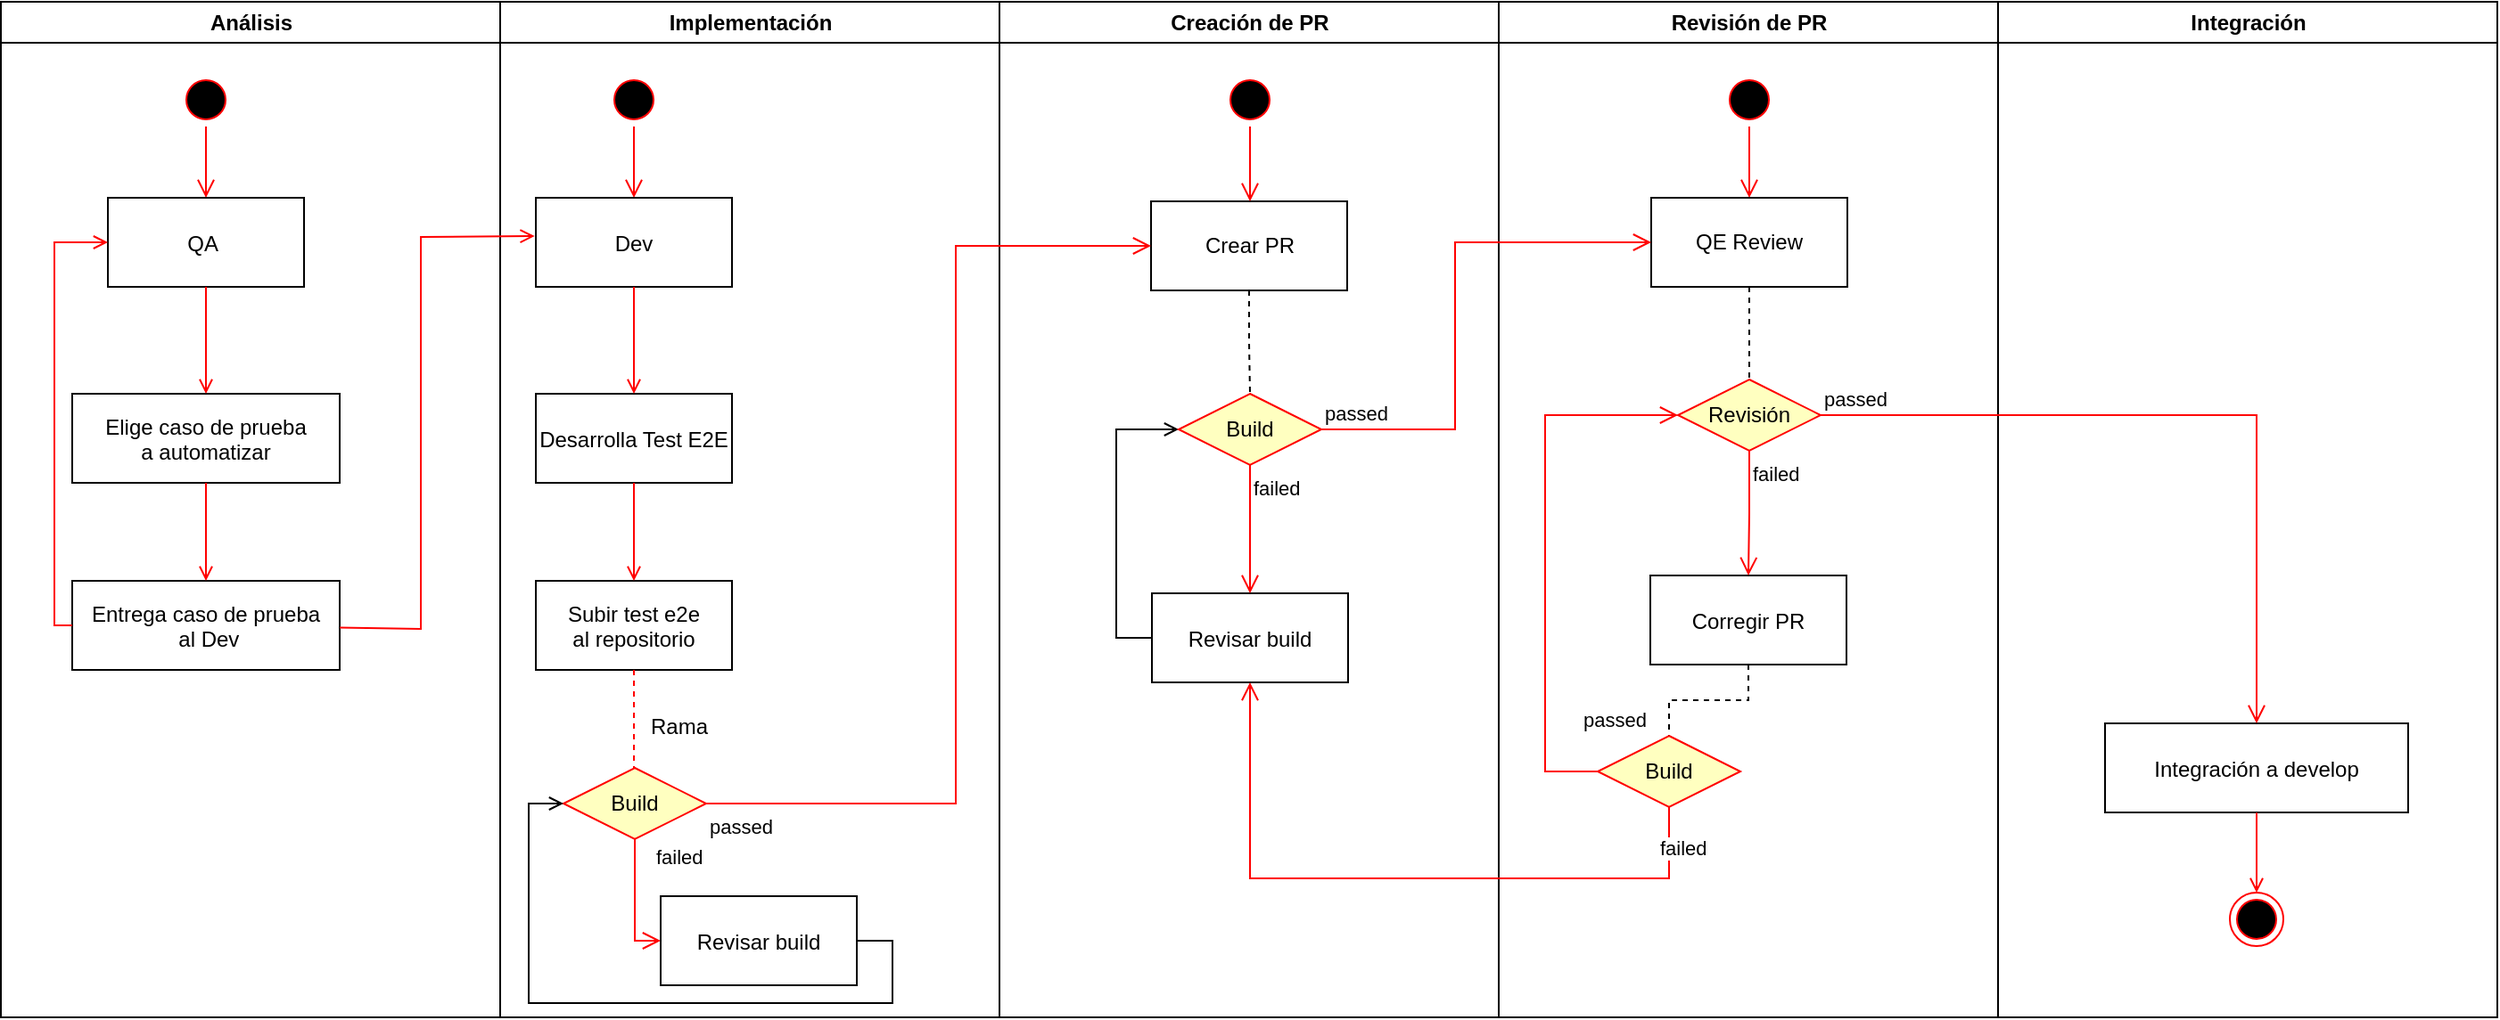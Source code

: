 <mxfile version="26.2.10">
  <diagram name="Page-1" id="e7e014a7-5840-1c2e-5031-d8a46d1fe8dd">
    <mxGraphModel dx="1700" dy="1007" grid="1" gridSize="10" guides="1" tooltips="1" connect="1" arrows="1" fold="1" page="1" pageScale="1" pageWidth="1169" pageHeight="826" background="none" math="0" shadow="0">
      <root>
        <mxCell id="0" />
        <mxCell id="1" parent="0" />
        <mxCell id="2" value="Análisis" style="swimlane;whiteSpace=wrap" parent="1" vertex="1">
          <mxGeometry x="164.5" y="128" width="280" height="570" as="geometry" />
        </mxCell>
        <mxCell id="5" value="" style="ellipse;shape=startState;fillColor=#000000;strokeColor=#ff0000;" parent="2" vertex="1">
          <mxGeometry x="100" y="40" width="30" height="30" as="geometry" />
        </mxCell>
        <mxCell id="6" value="" style="edgeStyle=elbowEdgeStyle;elbow=horizontal;verticalAlign=bottom;endArrow=open;endSize=8;strokeColor=#FF0000;endFill=1;rounded=0" parent="2" source="5" target="7" edge="1">
          <mxGeometry x="100" y="40" as="geometry">
            <mxPoint x="115" y="110" as="targetPoint" />
          </mxGeometry>
        </mxCell>
        <mxCell id="7" value="QA " style="" parent="2" vertex="1">
          <mxGeometry x="60" y="110" width="110" height="50" as="geometry" />
        </mxCell>
        <mxCell id="8" value="Elige caso de prueba&#xa;a automatizar" style="" parent="2" vertex="1">
          <mxGeometry x="40" y="220" width="150" height="50" as="geometry" />
        </mxCell>
        <mxCell id="9" value="" style="endArrow=open;strokeColor=#FF0000;endFill=1;rounded=0" parent="2" source="7" target="8" edge="1">
          <mxGeometry relative="1" as="geometry" />
        </mxCell>
        <mxCell id="10" value="Entrega caso de prueba&#xa; al Dev" style="" parent="2" vertex="1">
          <mxGeometry x="40" y="325" width="150" height="50" as="geometry" />
        </mxCell>
        <mxCell id="11" value="" style="endArrow=open;strokeColor=#FF0000;endFill=1;rounded=0" parent="2" source="8" target="10" edge="1">
          <mxGeometry relative="1" as="geometry" />
        </mxCell>
        <mxCell id="12" value="" style="edgeStyle=elbowEdgeStyle;elbow=horizontal;strokeColor=#FF0000;endArrow=open;endFill=1;rounded=0" parent="2" source="10" target="7" edge="1">
          <mxGeometry width="100" height="100" relative="1" as="geometry">
            <mxPoint x="160" y="290" as="sourcePoint" />
            <mxPoint x="260" y="190" as="targetPoint" />
            <Array as="points">
              <mxPoint x="30" y="250" />
            </Array>
          </mxGeometry>
        </mxCell>
        <mxCell id="3" value="Implementación" style="swimlane;whiteSpace=wrap" parent="1" vertex="1">
          <mxGeometry x="444.5" y="128" width="280" height="570" as="geometry" />
        </mxCell>
        <mxCell id="13" value="" style="ellipse;shape=startState;fillColor=#000000;strokeColor=#ff0000;" parent="3" vertex="1">
          <mxGeometry x="60" y="40" width="30" height="30" as="geometry" />
        </mxCell>
        <mxCell id="14" value="" style="edgeStyle=elbowEdgeStyle;elbow=horizontal;verticalAlign=bottom;endArrow=open;endSize=8;strokeColor=#FF0000;endFill=1;rounded=0" parent="3" source="13" target="15" edge="1">
          <mxGeometry x="40" y="20" as="geometry">
            <mxPoint x="55" y="90" as="targetPoint" />
          </mxGeometry>
        </mxCell>
        <mxCell id="15" value="Dev" style="" parent="3" vertex="1">
          <mxGeometry x="20" y="110" width="110" height="50" as="geometry" />
        </mxCell>
        <mxCell id="16" value="Desarrolla Test E2E" style="" parent="3" vertex="1">
          <mxGeometry x="20" y="220" width="110" height="50" as="geometry" />
        </mxCell>
        <mxCell id="17" value="" style="endArrow=open;strokeColor=#FF0000;endFill=1;rounded=0" parent="3" source="15" target="16" edge="1">
          <mxGeometry relative="1" as="geometry" />
        </mxCell>
        <mxCell id="18" value="Subir test e2e&#xa;al repositorio" style="" parent="3" vertex="1">
          <mxGeometry x="20" y="325" width="110" height="50" as="geometry" />
        </mxCell>
        <mxCell id="19" value="" style="endArrow=open;strokeColor=#FF0000;endFill=1;rounded=0" parent="3" source="16" target="18" edge="1">
          <mxGeometry relative="1" as="geometry" />
        </mxCell>
        <mxCell id="32" value="" style="endArrow=none;strokeColor=#FF0000;endFill=0;rounded=0;dashed=1;entryX=0.5;entryY=0;entryDx=0;entryDy=0;" parent="3" source="18" edge="1">
          <mxGeometry relative="1" as="geometry">
            <mxPoint x="75" y="432" as="targetPoint" />
          </mxGeometry>
        </mxCell>
        <mxCell id="yEFjHfxqGUTw6uSsKdyn-57" value="Build" style="rhombus;whiteSpace=wrap;html=1;fontColor=#000000;fillColor=#ffffc0;strokeColor=#ff0000;" vertex="1" parent="3">
          <mxGeometry x="35.5" y="430" width="80" height="40" as="geometry" />
        </mxCell>
        <mxCell id="yEFjHfxqGUTw6uSsKdyn-66" value="Rama" style="text;strokeColor=none;align=center;fillColor=none;html=1;verticalAlign=middle;whiteSpace=wrap;rounded=0;" vertex="1" parent="3">
          <mxGeometry x="70" y="392" width="60" height="30" as="geometry" />
        </mxCell>
        <mxCell id="yEFjHfxqGUTw6uSsKdyn-79" style="edgeStyle=orthogonalEdgeStyle;rounded=0;orthogonalLoop=1;jettySize=auto;html=1;exitX=1;exitY=0.5;exitDx=0;exitDy=0;entryX=0;entryY=0.5;entryDx=0;entryDy=0;endArrow=open;endFill=0;strokeColor=light-dark(#000000,#FF9090);" edge="1" parent="3" source="30" target="yEFjHfxqGUTw6uSsKdyn-57">
          <mxGeometry relative="1" as="geometry">
            <Array as="points">
              <mxPoint x="220" y="527" />
              <mxPoint x="220" y="562" />
              <mxPoint x="16" y="562" />
              <mxPoint x="16" y="450" />
            </Array>
          </mxGeometry>
        </mxCell>
        <mxCell id="30" value="Revisar build" style="" parent="3" vertex="1">
          <mxGeometry x="90" y="502" width="110" height="50" as="geometry" />
        </mxCell>
        <mxCell id="yEFjHfxqGUTw6uSsKdyn-58" value="failed" style="edgeStyle=orthogonalEdgeStyle;html=1;align=left;verticalAlign=bottom;endArrow=open;endSize=8;strokeColor=#ff0000;rounded=0;entryX=0;entryY=0.5;entryDx=0;entryDy=0;" edge="1" source="yEFjHfxqGUTw6uSsKdyn-57" parent="3" target="30">
          <mxGeometry x="-0.463" y="10" relative="1" as="geometry">
            <mxPoint x="65.5" y="542" as="targetPoint" />
            <Array as="points">
              <mxPoint x="76" y="527" />
            </Array>
            <mxPoint as="offset" />
          </mxGeometry>
        </mxCell>
        <mxCell id="4" value="Creación de PR" style="swimlane;whiteSpace=wrap" parent="1" vertex="1">
          <mxGeometry x="724.5" y="128" width="280" height="570" as="geometry" />
        </mxCell>
        <mxCell id="yEFjHfxqGUTw6uSsKdyn-77" style="edgeStyle=orthogonalEdgeStyle;rounded=0;orthogonalLoop=1;jettySize=auto;html=1;exitX=0;exitY=0.5;exitDx=0;exitDy=0;entryX=0;entryY=0.5;entryDx=0;entryDy=0;strokeColor=light-dark(#000000,#FF9090);endArrow=open;endFill=0;" edge="1" parent="4" source="33" target="yEFjHfxqGUTw6uSsKdyn-67">
          <mxGeometry relative="1" as="geometry" />
        </mxCell>
        <mxCell id="33" value="Revisar build" style="" parent="4" vertex="1">
          <mxGeometry x="85.5" y="332" width="110" height="50" as="geometry" />
        </mxCell>
        <mxCell id="yEFjHfxqGUTw6uSsKdyn-78" style="edgeStyle=orthogonalEdgeStyle;rounded=0;orthogonalLoop=1;jettySize=auto;html=1;exitX=0.5;exitY=1;exitDx=0;exitDy=0;entryX=0.5;entryY=0;entryDx=0;entryDy=0;endArrow=none;endFill=0;strokeColor=light-dark(#000000,#FF9090);dashed=1;startFill=0;" edge="1" parent="4" source="yEFjHfxqGUTw6uSsKdyn-63" target="yEFjHfxqGUTw6uSsKdyn-67">
          <mxGeometry relative="1" as="geometry" />
        </mxCell>
        <mxCell id="yEFjHfxqGUTw6uSsKdyn-63" value="Crear PR" style="html=1;whiteSpace=wrap;" vertex="1" parent="4">
          <mxGeometry x="85" y="112" width="110" height="50" as="geometry" />
        </mxCell>
        <mxCell id="yEFjHfxqGUTw6uSsKdyn-64" value="" style="ellipse;html=1;shape=startState;fillColor=#000000;strokeColor=#ff0000;" vertex="1" parent="4">
          <mxGeometry x="125.5" y="40" width="30" height="30" as="geometry" />
        </mxCell>
        <mxCell id="yEFjHfxqGUTw6uSsKdyn-65" value="" style="edgeStyle=orthogonalEdgeStyle;html=1;verticalAlign=bottom;endArrow=open;endSize=8;strokeColor=#ff0000;rounded=0;" edge="1" source="yEFjHfxqGUTw6uSsKdyn-64" parent="4">
          <mxGeometry relative="1" as="geometry">
            <mxPoint x="140.5" y="112" as="targetPoint" />
          </mxGeometry>
        </mxCell>
        <mxCell id="yEFjHfxqGUTw6uSsKdyn-67" value="Build" style="rhombus;whiteSpace=wrap;html=1;fontColor=#000000;fillColor=#ffffc0;strokeColor=#ff0000;" vertex="1" parent="4">
          <mxGeometry x="100.5" y="220" width="80" height="40" as="geometry" />
        </mxCell>
        <mxCell id="yEFjHfxqGUTw6uSsKdyn-69" value="failed" style="edgeStyle=orthogonalEdgeStyle;html=1;align=left;verticalAlign=top;endArrow=open;endSize=8;strokeColor=#ff0000;rounded=0;entryX=0.5;entryY=0;entryDx=0;entryDy=0;" edge="1" source="yEFjHfxqGUTw6uSsKdyn-67" parent="4" target="33">
          <mxGeometry x="-1" relative="1" as="geometry">
            <mxPoint x="140.5" y="320" as="targetPoint" />
          </mxGeometry>
        </mxCell>
        <mxCell id="20" value="" style="endArrow=open;strokeColor=#FF0000;endFill=1;rounded=0;entryX=-0.006;entryY=0.43;entryDx=0;entryDy=0;entryPerimeter=0;" parent="1" source="10" target="15" edge="1">
          <mxGeometry relative="1" as="geometry">
            <mxPoint x="430" y="505.625" as="targetPoint" />
            <Array as="points">
              <mxPoint x="400" y="480" />
              <mxPoint x="400" y="260" />
            </Array>
          </mxGeometry>
        </mxCell>
        <mxCell id="yEFjHfxqGUTw6uSsKdyn-41" value="Revisión de PR" style="swimlane;whiteSpace=wrap" vertex="1" parent="1">
          <mxGeometry x="1004.5" y="128" width="280" height="570" as="geometry" />
        </mxCell>
        <mxCell id="yEFjHfxqGUTw6uSsKdyn-88" style="edgeStyle=orthogonalEdgeStyle;rounded=0;orthogonalLoop=1;jettySize=auto;html=1;exitX=0.5;exitY=1;exitDx=0;exitDy=0;entryX=0.5;entryY=0;entryDx=0;entryDy=0;dashed=1;endArrow=none;startFill=0;strokeColor=light-dark(#000000,#FF9090);" edge="1" parent="yEFjHfxqGUTw6uSsKdyn-41" source="yEFjHfxqGUTw6uSsKdyn-42" target="yEFjHfxqGUTw6uSsKdyn-85">
          <mxGeometry relative="1" as="geometry" />
        </mxCell>
        <mxCell id="yEFjHfxqGUTw6uSsKdyn-42" value="Corregir PR" style="" vertex="1" parent="yEFjHfxqGUTw6uSsKdyn-41">
          <mxGeometry x="85" y="322" width="110" height="50" as="geometry" />
        </mxCell>
        <mxCell id="yEFjHfxqGUTw6uSsKdyn-73" value="" style="ellipse;html=1;shape=startState;fillColor=#000000;strokeColor=#ff0000;" vertex="1" parent="yEFjHfxqGUTw6uSsKdyn-41">
          <mxGeometry x="125.5" y="40" width="30" height="30" as="geometry" />
        </mxCell>
        <mxCell id="yEFjHfxqGUTw6uSsKdyn-74" value="" style="edgeStyle=orthogonalEdgeStyle;html=1;verticalAlign=bottom;endArrow=open;endSize=8;strokeColor=#ff0000;rounded=0;entryX=0.5;entryY=0;entryDx=0;entryDy=0;" edge="1" source="yEFjHfxqGUTw6uSsKdyn-73" parent="yEFjHfxqGUTw6uSsKdyn-41" target="yEFjHfxqGUTw6uSsKdyn-75">
          <mxGeometry relative="1" as="geometry">
            <mxPoint x="140.5" y="130" as="targetPoint" />
          </mxGeometry>
        </mxCell>
        <mxCell id="yEFjHfxqGUTw6uSsKdyn-83" style="edgeStyle=orthogonalEdgeStyle;rounded=0;orthogonalLoop=1;jettySize=auto;html=1;exitX=0.5;exitY=1;exitDx=0;exitDy=0;entryX=0.5;entryY=0;entryDx=0;entryDy=0;strokeColor=light-dark(#000000,#FF9090);endArrow=none;endFill=0;dashed=1;startFill=0;" edge="1" parent="yEFjHfxqGUTw6uSsKdyn-41" source="yEFjHfxqGUTw6uSsKdyn-75" target="yEFjHfxqGUTw6uSsKdyn-80">
          <mxGeometry relative="1" as="geometry" />
        </mxCell>
        <mxCell id="yEFjHfxqGUTw6uSsKdyn-75" value="QE Review" style="html=1;whiteSpace=wrap;" vertex="1" parent="yEFjHfxqGUTw6uSsKdyn-41">
          <mxGeometry x="85.5" y="110" width="110" height="50" as="geometry" />
        </mxCell>
        <mxCell id="yEFjHfxqGUTw6uSsKdyn-80" value="Revisión" style="rhombus;whiteSpace=wrap;html=1;fontColor=#000000;fillColor=#ffffc0;strokeColor=#ff0000;" vertex="1" parent="yEFjHfxqGUTw6uSsKdyn-41">
          <mxGeometry x="100.5" y="212" width="80" height="40" as="geometry" />
        </mxCell>
        <mxCell id="yEFjHfxqGUTw6uSsKdyn-82" value="failed" style="edgeStyle=orthogonalEdgeStyle;html=1;align=left;verticalAlign=top;endArrow=open;endSize=8;strokeColor=#ff0000;rounded=0;entryX=0.5;entryY=0;entryDx=0;entryDy=0;" edge="1" source="yEFjHfxqGUTw6uSsKdyn-80" parent="yEFjHfxqGUTw6uSsKdyn-41" target="yEFjHfxqGUTw6uSsKdyn-42">
          <mxGeometry x="-1" relative="1" as="geometry">
            <mxPoint x="140.5" y="312" as="targetPoint" />
          </mxGeometry>
        </mxCell>
        <mxCell id="yEFjHfxqGUTw6uSsKdyn-85" value="Build" style="rhombus;whiteSpace=wrap;html=1;fontColor=#000000;fillColor=#ffffc0;strokeColor=#ff0000;" vertex="1" parent="yEFjHfxqGUTw6uSsKdyn-41">
          <mxGeometry x="55.5" y="412" width="80" height="40" as="geometry" />
        </mxCell>
        <mxCell id="yEFjHfxqGUTw6uSsKdyn-86" value="passed" style="edgeStyle=orthogonalEdgeStyle;html=1;align=left;verticalAlign=bottom;endArrow=open;endSize=8;strokeColor=#FF0000;rounded=0;entryX=0;entryY=0.5;entryDx=0;entryDy=0;" edge="1" source="yEFjHfxqGUTw6uSsKdyn-85" parent="yEFjHfxqGUTw6uSsKdyn-41" target="yEFjHfxqGUTw6uSsKdyn-80">
          <mxGeometry x="-0.674" y="-19" relative="1" as="geometry">
            <mxPoint x="235.5" y="432" as="targetPoint" />
            <Array as="points">
              <mxPoint x="26" y="432" />
              <mxPoint x="26" y="232" />
            </Array>
            <mxPoint as="offset" />
          </mxGeometry>
        </mxCell>
        <mxCell id="yEFjHfxqGUTw6uSsKdyn-47" value="Integración" style="swimlane;whiteSpace=wrap" vertex="1" parent="1">
          <mxGeometry x="1284.5" y="128" width="280" height="570" as="geometry" />
        </mxCell>
        <mxCell id="yEFjHfxqGUTw6uSsKdyn-48" value="Integración a develop" style="" vertex="1" parent="yEFjHfxqGUTw6uSsKdyn-47">
          <mxGeometry x="60" y="405" width="170" height="50" as="geometry" />
        </mxCell>
        <mxCell id="yEFjHfxqGUTw6uSsKdyn-51" value="" style="ellipse;shape=endState;fillColor=#000000;strokeColor=#ff0000" vertex="1" parent="yEFjHfxqGUTw6uSsKdyn-47">
          <mxGeometry x="130" y="500" width="30" height="30" as="geometry" />
        </mxCell>
        <mxCell id="yEFjHfxqGUTw6uSsKdyn-52" value="" style="endArrow=open;strokeColor=#FF0000;endFill=1;rounded=0" edge="1" parent="yEFjHfxqGUTw6uSsKdyn-47" source="yEFjHfxqGUTw6uSsKdyn-48" target="yEFjHfxqGUTw6uSsKdyn-51">
          <mxGeometry relative="1" as="geometry" />
        </mxCell>
        <mxCell id="yEFjHfxqGUTw6uSsKdyn-59" value="passed" style="edgeStyle=orthogonalEdgeStyle;html=1;align=left;verticalAlign=top;endArrow=open;endSize=8;strokeColor=#ff0000;rounded=0;entryX=0;entryY=0.5;entryDx=0;entryDy=0;" edge="1" source="yEFjHfxqGUTw6uSsKdyn-57" parent="1" target="yEFjHfxqGUTw6uSsKdyn-63">
          <mxGeometry x="-1" relative="1" as="geometry">
            <mxPoint x="760" y="260" as="targetPoint" />
            <Array as="points">
              <mxPoint x="700" y="578" />
              <mxPoint x="700" y="265" />
            </Array>
            <mxPoint as="offset" />
          </mxGeometry>
        </mxCell>
        <mxCell id="yEFjHfxqGUTw6uSsKdyn-68" value="passed" style="edgeStyle=orthogonalEdgeStyle;html=1;align=left;verticalAlign=bottom;endArrow=open;endSize=8;strokeColor=#FF0000;rounded=0;entryX=0;entryY=0.5;entryDx=0;entryDy=0;" edge="1" source="yEFjHfxqGUTw6uSsKdyn-67" parent="1" target="yEFjHfxqGUTw6uSsKdyn-75">
          <mxGeometry x="-1" relative="1" as="geometry">
            <mxPoint x="1005" y="368" as="targetPoint" />
            <Array as="points">
              <mxPoint x="980" y="368" />
              <mxPoint x="980" y="263" />
            </Array>
          </mxGeometry>
        </mxCell>
        <mxCell id="yEFjHfxqGUTw6uSsKdyn-81" value="passed" style="edgeStyle=orthogonalEdgeStyle;html=1;align=left;verticalAlign=bottom;endArrow=open;endSize=8;strokeColor=#ff0000;rounded=0;entryX=0.5;entryY=0;entryDx=0;entryDy=0;" edge="1" source="yEFjHfxqGUTw6uSsKdyn-80" parent="1" target="yEFjHfxqGUTw6uSsKdyn-48">
          <mxGeometry x="-1" relative="1" as="geometry">
            <mxPoint x="1285" y="360" as="targetPoint" />
          </mxGeometry>
        </mxCell>
        <mxCell id="yEFjHfxqGUTw6uSsKdyn-87" value="failed" style="edgeStyle=orthogonalEdgeStyle;html=1;align=left;verticalAlign=top;endArrow=open;endSize=8;strokeColor=#ff0000;rounded=0;entryX=0.5;entryY=1;entryDx=0;entryDy=0;" edge="1" source="yEFjHfxqGUTw6uSsKdyn-85" parent="1" target="33">
          <mxGeometry x="-0.755" y="-30" relative="1" as="geometry">
            <mxPoint x="1100" y="640" as="targetPoint" />
            <Array as="points">
              <mxPoint x="1100" y="620" />
              <mxPoint x="865" y="620" />
            </Array>
            <mxPoint as="offset" />
          </mxGeometry>
        </mxCell>
      </root>
    </mxGraphModel>
  </diagram>
</mxfile>
